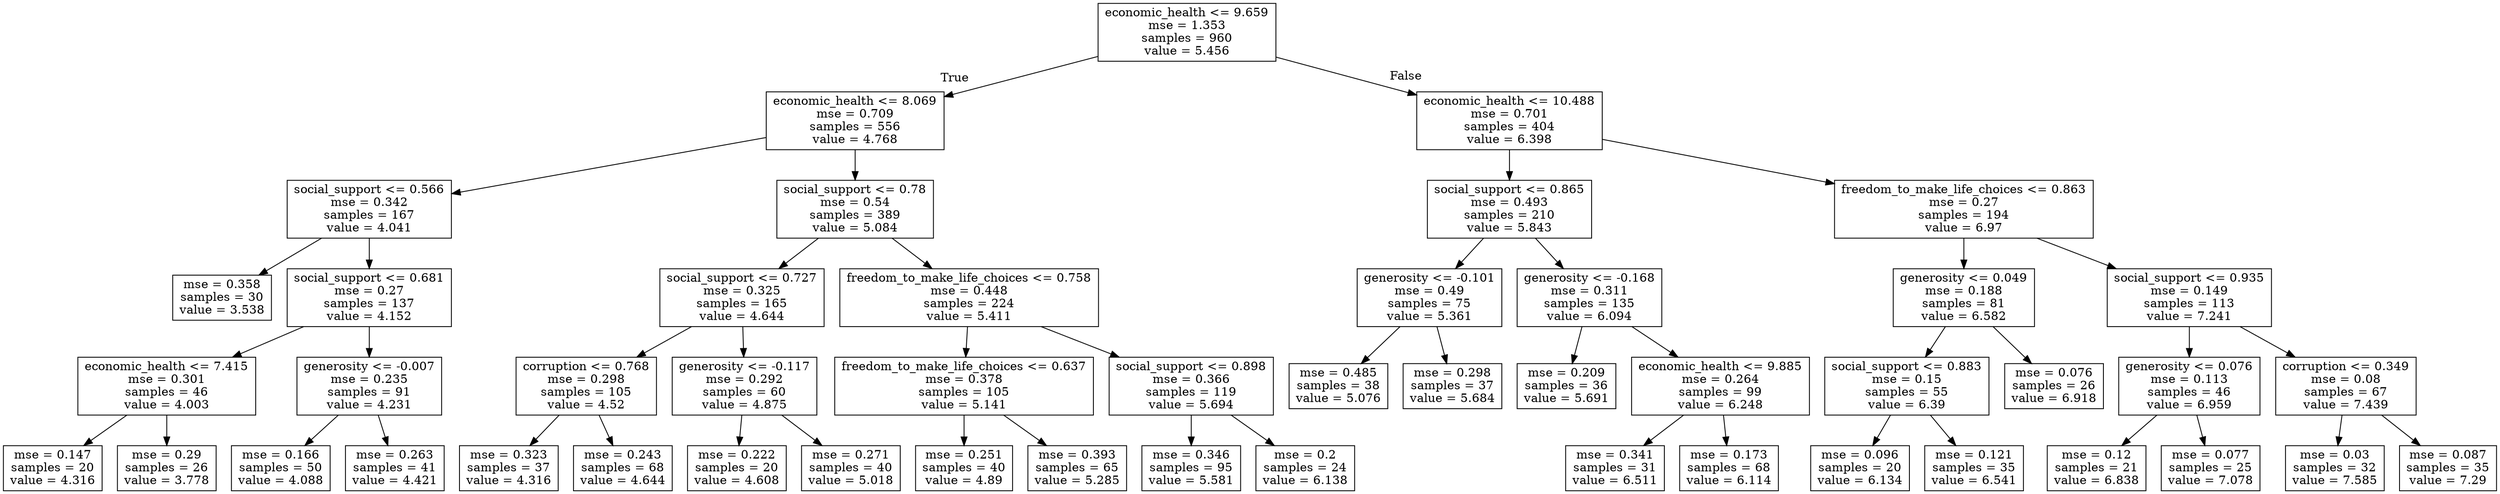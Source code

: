 digraph Tree {
node [shape=box] ;
0 [label="economic_health <= 9.659\nmse = 1.353\nsamples = 960\nvalue = 5.456"] ;
1 [label="economic_health <= 8.069\nmse = 0.709\nsamples = 556\nvalue = 4.768"] ;
0 -> 1 [labeldistance=2.5, labelangle=45, headlabel="True"] ;
2 [label="social_support <= 0.566\nmse = 0.342\nsamples = 167\nvalue = 4.041"] ;
1 -> 2 ;
3 [label="mse = 0.358\nsamples = 30\nvalue = 3.538"] ;
2 -> 3 ;
4 [label="social_support <= 0.681\nmse = 0.27\nsamples = 137\nvalue = 4.152"] ;
2 -> 4 ;
5 [label="economic_health <= 7.415\nmse = 0.301\nsamples = 46\nvalue = 4.003"] ;
4 -> 5 ;
6 [label="mse = 0.147\nsamples = 20\nvalue = 4.316"] ;
5 -> 6 ;
7 [label="mse = 0.29\nsamples = 26\nvalue = 3.778"] ;
5 -> 7 ;
8 [label="generosity <= -0.007\nmse = 0.235\nsamples = 91\nvalue = 4.231"] ;
4 -> 8 ;
9 [label="mse = 0.166\nsamples = 50\nvalue = 4.088"] ;
8 -> 9 ;
10 [label="mse = 0.263\nsamples = 41\nvalue = 4.421"] ;
8 -> 10 ;
11 [label="social_support <= 0.78\nmse = 0.54\nsamples = 389\nvalue = 5.084"] ;
1 -> 11 ;
12 [label="social_support <= 0.727\nmse = 0.325\nsamples = 165\nvalue = 4.644"] ;
11 -> 12 ;
13 [label="corruption <= 0.768\nmse = 0.298\nsamples = 105\nvalue = 4.52"] ;
12 -> 13 ;
14 [label="mse = 0.323\nsamples = 37\nvalue = 4.316"] ;
13 -> 14 ;
15 [label="mse = 0.243\nsamples = 68\nvalue = 4.644"] ;
13 -> 15 ;
16 [label="generosity <= -0.117\nmse = 0.292\nsamples = 60\nvalue = 4.875"] ;
12 -> 16 ;
17 [label="mse = 0.222\nsamples = 20\nvalue = 4.608"] ;
16 -> 17 ;
18 [label="mse = 0.271\nsamples = 40\nvalue = 5.018"] ;
16 -> 18 ;
19 [label="freedom_to_make_life_choices <= 0.758\nmse = 0.448\nsamples = 224\nvalue = 5.411"] ;
11 -> 19 ;
20 [label="freedom_to_make_life_choices <= 0.637\nmse = 0.378\nsamples = 105\nvalue = 5.141"] ;
19 -> 20 ;
21 [label="mse = 0.251\nsamples = 40\nvalue = 4.89"] ;
20 -> 21 ;
22 [label="mse = 0.393\nsamples = 65\nvalue = 5.285"] ;
20 -> 22 ;
23 [label="social_support <= 0.898\nmse = 0.366\nsamples = 119\nvalue = 5.694"] ;
19 -> 23 ;
24 [label="mse = 0.346\nsamples = 95\nvalue = 5.581"] ;
23 -> 24 ;
25 [label="mse = 0.2\nsamples = 24\nvalue = 6.138"] ;
23 -> 25 ;
26 [label="economic_health <= 10.488\nmse = 0.701\nsamples = 404\nvalue = 6.398"] ;
0 -> 26 [labeldistance=2.5, labelangle=-45, headlabel="False"] ;
27 [label="social_support <= 0.865\nmse = 0.493\nsamples = 210\nvalue = 5.843"] ;
26 -> 27 ;
28 [label="generosity <= -0.101\nmse = 0.49\nsamples = 75\nvalue = 5.361"] ;
27 -> 28 ;
29 [label="mse = 0.485\nsamples = 38\nvalue = 5.076"] ;
28 -> 29 ;
30 [label="mse = 0.298\nsamples = 37\nvalue = 5.684"] ;
28 -> 30 ;
31 [label="generosity <= -0.168\nmse = 0.311\nsamples = 135\nvalue = 6.094"] ;
27 -> 31 ;
32 [label="mse = 0.209\nsamples = 36\nvalue = 5.691"] ;
31 -> 32 ;
33 [label="economic_health <= 9.885\nmse = 0.264\nsamples = 99\nvalue = 6.248"] ;
31 -> 33 ;
34 [label="mse = 0.341\nsamples = 31\nvalue = 6.511"] ;
33 -> 34 ;
35 [label="mse = 0.173\nsamples = 68\nvalue = 6.114"] ;
33 -> 35 ;
36 [label="freedom_to_make_life_choices <= 0.863\nmse = 0.27\nsamples = 194\nvalue = 6.97"] ;
26 -> 36 ;
37 [label="generosity <= 0.049\nmse = 0.188\nsamples = 81\nvalue = 6.582"] ;
36 -> 37 ;
38 [label="social_support <= 0.883\nmse = 0.15\nsamples = 55\nvalue = 6.39"] ;
37 -> 38 ;
39 [label="mse = 0.096\nsamples = 20\nvalue = 6.134"] ;
38 -> 39 ;
40 [label="mse = 0.121\nsamples = 35\nvalue = 6.541"] ;
38 -> 40 ;
41 [label="mse = 0.076\nsamples = 26\nvalue = 6.918"] ;
37 -> 41 ;
42 [label="social_support <= 0.935\nmse = 0.149\nsamples = 113\nvalue = 7.241"] ;
36 -> 42 ;
43 [label="generosity <= 0.076\nmse = 0.113\nsamples = 46\nvalue = 6.959"] ;
42 -> 43 ;
44 [label="mse = 0.12\nsamples = 21\nvalue = 6.838"] ;
43 -> 44 ;
45 [label="mse = 0.077\nsamples = 25\nvalue = 7.078"] ;
43 -> 45 ;
46 [label="corruption <= 0.349\nmse = 0.08\nsamples = 67\nvalue = 7.439"] ;
42 -> 46 ;
47 [label="mse = 0.03\nsamples = 32\nvalue = 7.585"] ;
46 -> 47 ;
48 [label="mse = 0.087\nsamples = 35\nvalue = 7.29"] ;
46 -> 48 ;
}